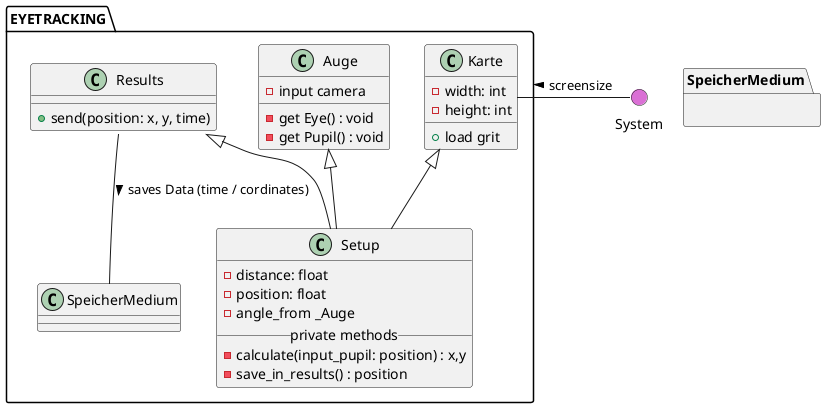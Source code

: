 @startuml
' skinparam backgroundColor transparent
() System #DA70D5
top to bottom direction

' === EYETRACKING ===
package EYETRACKING {

    ' Auge
    class Auge {
        - input camera
        - get Eye() : void
        - get Pupil() : void
    }

    ' Zoom Karte
    class Karte {
        - width: int
        - height: int
        __
        + load grit
    }
  
    ' Setup
    class Setup {
        - distance: float
        - position: float
        - angle_from _Auge
        __private methods__
        - calculate(input_pupil: position) : x,y
        - save_in_results() : position
    }

    ' Results
    class Results {
        + send(position: x, y, time)
    }


    ' Vererbungen
    Results <|-- Setup
    Auge <|-- Setup
    Karte <|-- Setup
    

    

    ' Andere Module
    Results::save -- SpeicherMedium : > saves Data (time / cordinates)
    Karte -r- System : < screensize
  
}

' Blackboxen / Andere Module



package SpeicherMedium {}
@enduml